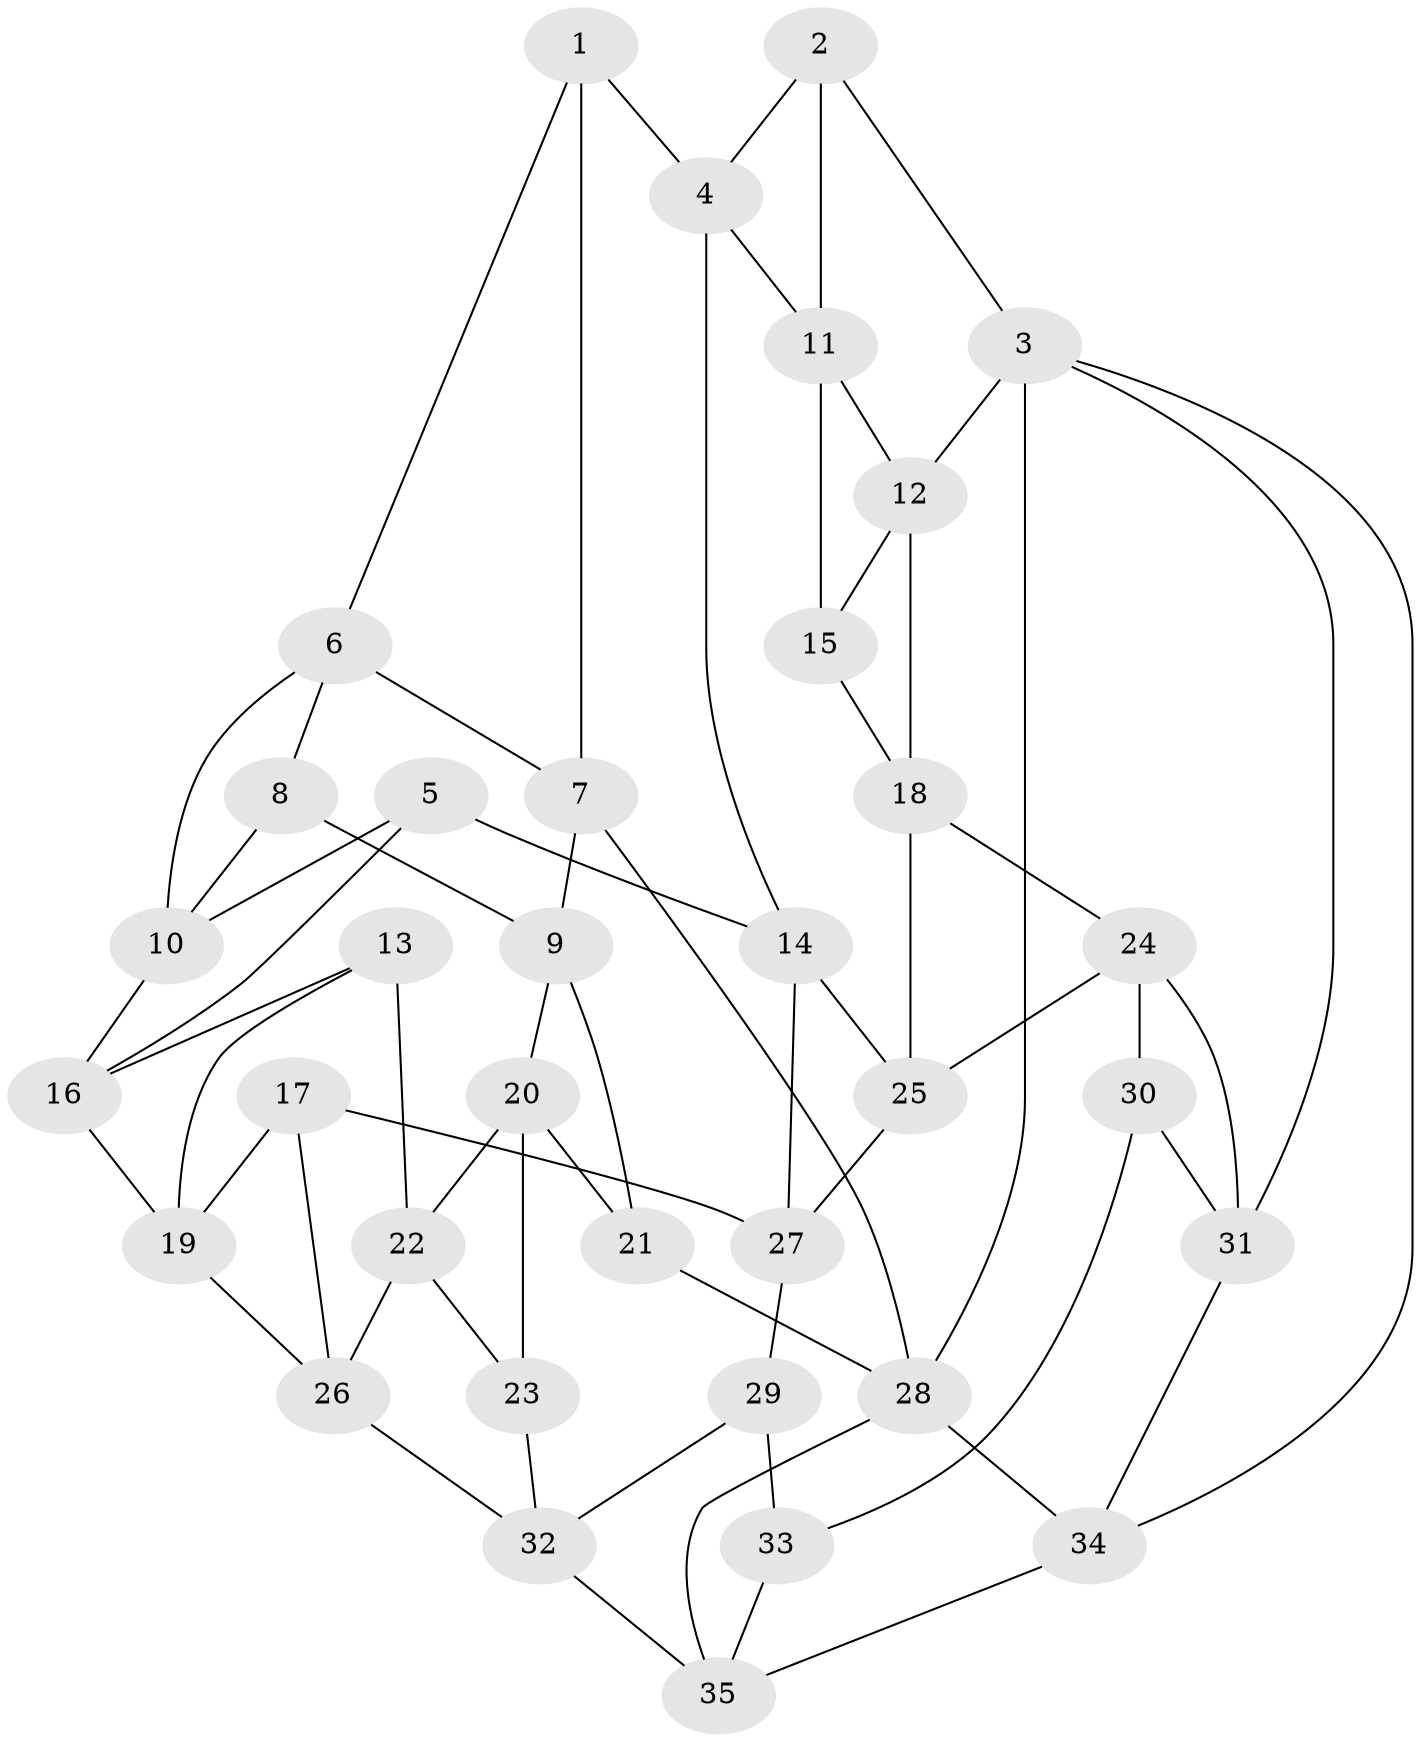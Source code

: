 // original degree distribution, {3: 0.02857142857142857, 6: 0.22857142857142856, 5: 0.4857142857142857, 4: 0.2571428571428571}
// Generated by graph-tools (version 1.1) at 2025/03/03/09/25 03:03:12]
// undirected, 35 vertices, 65 edges
graph export_dot {
graph [start="1"]
  node [color=gray90,style=filled];
  1;
  2;
  3;
  4;
  5;
  6;
  7;
  8;
  9;
  10;
  11;
  12;
  13;
  14;
  15;
  16;
  17;
  18;
  19;
  20;
  21;
  22;
  23;
  24;
  25;
  26;
  27;
  28;
  29;
  30;
  31;
  32;
  33;
  34;
  35;
  1 -- 4 [weight=1.0];
  1 -- 6 [weight=1.0];
  1 -- 7 [weight=1.0];
  2 -- 3 [weight=1.0];
  2 -- 4 [weight=1.0];
  2 -- 11 [weight=1.0];
  3 -- 12 [weight=1.0];
  3 -- 28 [weight=1.0];
  3 -- 31 [weight=1.0];
  3 -- 34 [weight=1.0];
  4 -- 11 [weight=1.0];
  4 -- 14 [weight=1.0];
  5 -- 10 [weight=1.0];
  5 -- 14 [weight=1.0];
  5 -- 16 [weight=1.0];
  6 -- 7 [weight=1.0];
  6 -- 8 [weight=1.0];
  6 -- 10 [weight=1.0];
  7 -- 9 [weight=1.0];
  7 -- 28 [weight=1.0];
  8 -- 9 [weight=1.0];
  8 -- 10 [weight=1.0];
  9 -- 20 [weight=1.0];
  9 -- 21 [weight=1.0];
  10 -- 16 [weight=1.0];
  11 -- 12 [weight=1.0];
  11 -- 15 [weight=1.0];
  12 -- 15 [weight=1.0];
  12 -- 18 [weight=1.0];
  13 -- 16 [weight=1.0];
  13 -- 19 [weight=1.0];
  13 -- 22 [weight=1.0];
  14 -- 25 [weight=1.0];
  14 -- 27 [weight=1.0];
  15 -- 18 [weight=1.0];
  16 -- 19 [weight=1.0];
  17 -- 19 [weight=1.0];
  17 -- 26 [weight=1.0];
  17 -- 27 [weight=1.0];
  18 -- 24 [weight=1.0];
  18 -- 25 [weight=1.0];
  19 -- 26 [weight=1.0];
  20 -- 21 [weight=1.0];
  20 -- 22 [weight=1.0];
  20 -- 23 [weight=1.0];
  21 -- 28 [weight=2.0];
  22 -- 23 [weight=1.0];
  22 -- 26 [weight=1.0];
  23 -- 32 [weight=1.0];
  24 -- 25 [weight=1.0];
  24 -- 30 [weight=1.0];
  24 -- 31 [weight=1.0];
  25 -- 27 [weight=1.0];
  26 -- 32 [weight=1.0];
  27 -- 29 [weight=1.0];
  28 -- 34 [weight=1.0];
  28 -- 35 [weight=1.0];
  29 -- 32 [weight=1.0];
  29 -- 33 [weight=2.0];
  30 -- 31 [weight=1.0];
  30 -- 33 [weight=1.0];
  31 -- 34 [weight=1.0];
  32 -- 35 [weight=1.0];
  33 -- 35 [weight=1.0];
  34 -- 35 [weight=1.0];
}
